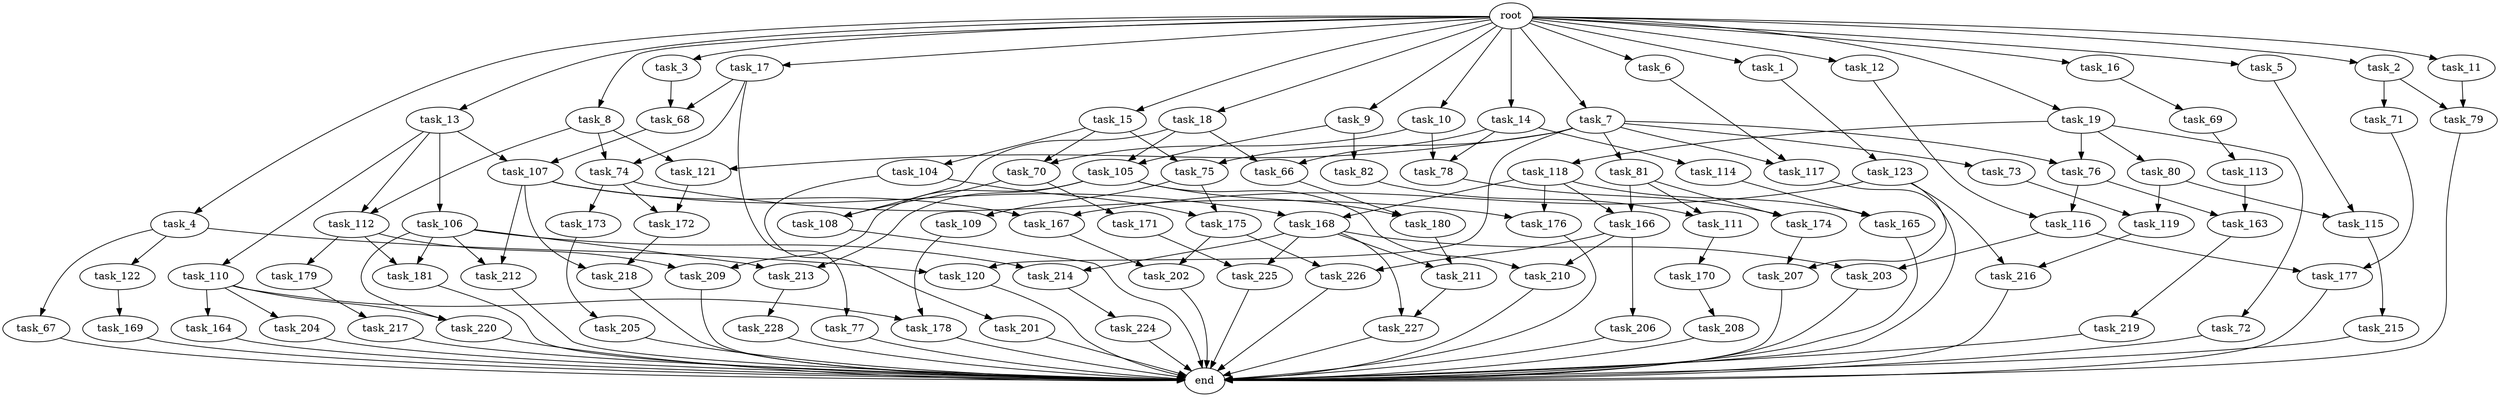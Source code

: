 digraph G {
  task_67 [size="13743895347.200001"];
  task_12 [size="102.400000"];
  task_201 [size="54975581388.800003"];
  task_5 [size="102.400000"];
  task_227 [size="62706522521.600006"];
  task_217 [size="69578470195.199997"];
  task_82 [size="69578470195.199997"];
  task_164 [size="85899345920.000000"];
  task_226 [size="97066260889.600006"];
  task_17 [size="102.400000"];
  task_2 [size="102.400000"];
  task_121 [size="17179869184.000000"];
  task_216 [size="83322365542.400009"];
  task_208 [size="7730941132.800000"];
  task_168 [size="155477816115.200012"];
  task_166 [size="116823110451.200012"];
  task_175 [size="97066260889.600006"];
  task_207 [size="83322365542.400009"];
  task_79 [size="45526653337.600006"];
  task_77 [size="54975581388.800003"];
  task_163 [size="77309411328.000000"];
  task_11 [size="102.400000"];
  task_113 [size="7730941132.800000"];
  task_69 [size="69578470195.199997"];
  task_167 [size="139156940390.399994"];
  task_15 [size="102.400000"];
  task_117 [size="17179869184.000000"];
  task_104 [size="21474836480.000000"];
  task_165 [size="127990025420.800003"];
  root [size="0.000000"];
  task_72 [size="13743895347.200001"];
  task_80 [size="13743895347.200001"];
  task_119 [size="63565515980.800003"];
  task_74 [size="58411555225.600006"];
  task_9 [size="102.400000"];
  task_114 [size="54975581388.800003"];
  task_8 [size="102.400000"];
  task_18 [size="102.400000"];
  task_177 [size="73014444032.000000"];
  task_109 [size="42090679500.800003"];
  task_180 [size="73014444032.000000"];
  task_122 [size="13743895347.200001"];
  task_81 [size="13743895347.200001"];
  task_105 [size="100502234726.400009"];
  task_215 [size="21474836480.000000"];
  task_106 [size="7730941132.800000"];
  task_66 [size="85899345920.000000"];
  task_206 [size="54975581388.800003"];
  task_78 [size="68719476736.000000"];
  task_225 [size="77309411328.000000"];
  task_214 [size="38654705664.000000"];
  task_179 [size="7730941132.800000"];
  task_116 [size="83322365542.400009"];
  task_213 [size="100502234726.400009"];
  task_1 [size="102.400000"];
  task_3 [size="102.400000"];
  task_212 [size="100502234726.400009"];
  task_7 [size="102.400000"];
  task_75 [size="35218731827.200005"];
  task_220 [size="116823110451.200012"];
  end [size="0.000000"];
  task_111 [size="100502234726.400009"];
  task_123 [size="3435973836.800000"];
  task_16 [size="102.400000"];
  task_68 [size="109951162777.600006"];
  task_19 [size="102.400000"];
  task_178 [size="116823110451.200012"];
  task_174 [size="116823110451.200012"];
  task_6 [size="102.400000"];
  task_170 [size="21474836480.000000"];
  task_112 [size="11166914969.600000"];
  task_115 [size="84181359001.600006"];
  task_176 [size="155477816115.200012"];
  task_4 [size="102.400000"];
  task_202 [size="55834574848.000000"];
  task_118 [size="13743895347.200001"];
  task_120 [size="27487790694.400002"];
  task_224 [size="54975581388.800003"];
  task_204 [size="85899345920.000000"];
  task_210 [size="124554051584.000000"];
  task_73 [size="13743895347.200001"];
  task_211 [size="77309411328.000000"];
  task_203 [size="38654705664.000000"];
  task_173 [size="69578470195.199997"];
  task_209 [size="77309411328.000000"];
  task_228 [size="3435973836.800000"];
  task_76 [size="27487790694.400002"];
  task_171 [size="7730941132.800000"];
  task_70 [size="35218731827.200005"];
  task_13 [size="102.400000"];
  task_218 [size="111669149696.000000"];
  task_219 [size="21474836480.000000"];
  task_71 [size="42090679500.800003"];
  task_181 [size="38654705664.000000"];
  task_10 [size="102.400000"];
  task_14 [size="102.400000"];
  task_169 [size="13743895347.200001"];
  task_110 [size="7730941132.800000"];
  task_205 [size="54975581388.800003"];
  task_108 [size="38654705664.000000"];
  task_107 [size="93630287052.800003"];
  task_172 [size="91053306675.200012"];

  task_67 -> end [size="1.000000"];
  task_12 -> task_116 [size="134217728.000000"];
  task_201 -> end [size="1.000000"];
  task_5 -> task_115 [size="411041792.000000"];
  task_227 -> end [size="1.000000"];
  task_217 -> end [size="1.000000"];
  task_82 -> task_111 [size="679477248.000000"];
  task_164 -> end [size="1.000000"];
  task_226 -> end [size="1.000000"];
  task_17 -> task_77 [size="536870912.000000"];
  task_17 -> task_68 [size="536870912.000000"];
  task_17 -> task_74 [size="536870912.000000"];
  task_2 -> task_79 [size="411041792.000000"];
  task_2 -> task_71 [size="411041792.000000"];
  task_121 -> task_172 [size="209715200.000000"];
  task_216 -> end [size="1.000000"];
  task_208 -> end [size="1.000000"];
  task_168 -> task_211 [size="75497472.000000"];
  task_168 -> task_225 [size="75497472.000000"];
  task_168 -> task_214 [size="75497472.000000"];
  task_168 -> task_203 [size="75497472.000000"];
  task_168 -> task_227 [size="75497472.000000"];
  task_166 -> task_206 [size="536870912.000000"];
  task_166 -> task_210 [size="536870912.000000"];
  task_166 -> task_226 [size="536870912.000000"];
  task_175 -> task_202 [size="411041792.000000"];
  task_175 -> task_226 [size="411041792.000000"];
  task_207 -> end [size="1.000000"];
  task_79 -> end [size="1.000000"];
  task_77 -> end [size="1.000000"];
  task_163 -> task_219 [size="209715200.000000"];
  task_11 -> task_79 [size="33554432.000000"];
  task_113 -> task_163 [size="75497472.000000"];
  task_69 -> task_113 [size="75497472.000000"];
  task_167 -> task_202 [size="134217728.000000"];
  task_15 -> task_104 [size="209715200.000000"];
  task_15 -> task_75 [size="209715200.000000"];
  task_15 -> task_70 [size="209715200.000000"];
  task_117 -> end [size="1.000000"];
  task_104 -> task_175 [size="536870912.000000"];
  task_104 -> task_201 [size="536870912.000000"];
  task_165 -> end [size="1.000000"];
  root -> task_7 [size="1.000000"];
  root -> task_8 [size="1.000000"];
  root -> task_12 [size="1.000000"];
  root -> task_18 [size="1.000000"];
  root -> task_1 [size="1.000000"];
  root -> task_3 [size="1.000000"];
  root -> task_16 [size="1.000000"];
  root -> task_19 [size="1.000000"];
  root -> task_5 [size="1.000000"];
  root -> task_10 [size="1.000000"];
  root -> task_6 [size="1.000000"];
  root -> task_17 [size="1.000000"];
  root -> task_9 [size="1.000000"];
  root -> task_11 [size="1.000000"];
  root -> task_4 [size="1.000000"];
  root -> task_13 [size="1.000000"];
  root -> task_2 [size="1.000000"];
  root -> task_14 [size="1.000000"];
  root -> task_15 [size="1.000000"];
  task_72 -> end [size="1.000000"];
  task_80 -> task_119 [size="411041792.000000"];
  task_80 -> task_115 [size="411041792.000000"];
  task_119 -> task_216 [size="134217728.000000"];
  task_74 -> task_172 [size="679477248.000000"];
  task_74 -> task_173 [size="679477248.000000"];
  task_74 -> task_176 [size="679477248.000000"];
  task_9 -> task_82 [size="679477248.000000"];
  task_9 -> task_105 [size="679477248.000000"];
  task_114 -> task_165 [size="411041792.000000"];
  task_8 -> task_112 [size="33554432.000000"];
  task_8 -> task_121 [size="33554432.000000"];
  task_8 -> task_74 [size="33554432.000000"];
  task_18 -> task_108 [size="301989888.000000"];
  task_18 -> task_66 [size="301989888.000000"];
  task_18 -> task_105 [size="301989888.000000"];
  task_177 -> end [size="1.000000"];
  task_109 -> task_178 [size="301989888.000000"];
  task_180 -> task_211 [size="679477248.000000"];
  task_122 -> task_169 [size="134217728.000000"];
  task_81 -> task_166 [size="301989888.000000"];
  task_81 -> task_174 [size="301989888.000000"];
  task_81 -> task_111 [size="301989888.000000"];
  task_105 -> task_180 [size="679477248.000000"];
  task_105 -> task_209 [size="679477248.000000"];
  task_105 -> task_210 [size="679477248.000000"];
  task_105 -> task_213 [size="679477248.000000"];
  task_215 -> end [size="1.000000"];
  task_106 -> task_220 [size="301989888.000000"];
  task_106 -> task_214 [size="301989888.000000"];
  task_106 -> task_213 [size="301989888.000000"];
  task_106 -> task_212 [size="301989888.000000"];
  task_106 -> task_181 [size="301989888.000000"];
  task_66 -> task_180 [size="33554432.000000"];
  task_206 -> end [size="1.000000"];
  task_78 -> task_174 [size="838860800.000000"];
  task_225 -> end [size="1.000000"];
  task_214 -> task_224 [size="536870912.000000"];
  task_179 -> task_217 [size="679477248.000000"];
  task_116 -> task_177 [size="301989888.000000"];
  task_116 -> task_203 [size="301989888.000000"];
  task_213 -> task_228 [size="33554432.000000"];
  task_1 -> task_123 [size="33554432.000000"];
  task_3 -> task_68 [size="536870912.000000"];
  task_212 -> end [size="1.000000"];
  task_7 -> task_75 [size="134217728.000000"];
  task_7 -> task_73 [size="134217728.000000"];
  task_7 -> task_117 [size="134217728.000000"];
  task_7 -> task_121 [size="134217728.000000"];
  task_7 -> task_81 [size="134217728.000000"];
  task_7 -> task_120 [size="134217728.000000"];
  task_7 -> task_76 [size="134217728.000000"];
  task_75 -> task_109 [size="411041792.000000"];
  task_75 -> task_175 [size="411041792.000000"];
  task_220 -> end [size="1.000000"];
  task_111 -> task_170 [size="209715200.000000"];
  task_123 -> task_207 [size="679477248.000000"];
  task_123 -> task_216 [size="679477248.000000"];
  task_123 -> task_167 [size="679477248.000000"];
  task_16 -> task_69 [size="679477248.000000"];
  task_68 -> task_107 [size="838860800.000000"];
  task_19 -> task_118 [size="134217728.000000"];
  task_19 -> task_76 [size="134217728.000000"];
  task_19 -> task_72 [size="134217728.000000"];
  task_19 -> task_80 [size="134217728.000000"];
  task_178 -> end [size="1.000000"];
  task_174 -> task_207 [size="134217728.000000"];
  task_6 -> task_117 [size="33554432.000000"];
  task_170 -> task_208 [size="75497472.000000"];
  task_112 -> task_181 [size="75497472.000000"];
  task_112 -> task_179 [size="75497472.000000"];
  task_112 -> task_209 [size="75497472.000000"];
  task_115 -> task_215 [size="209715200.000000"];
  task_176 -> end [size="1.000000"];
  task_4 -> task_67 [size="134217728.000000"];
  task_4 -> task_120 [size="134217728.000000"];
  task_4 -> task_122 [size="134217728.000000"];
  task_202 -> end [size="1.000000"];
  task_118 -> task_166 [size="838860800.000000"];
  task_118 -> task_168 [size="838860800.000000"];
  task_118 -> task_176 [size="838860800.000000"];
  task_118 -> task_165 [size="838860800.000000"];
  task_120 -> end [size="1.000000"];
  task_224 -> end [size="1.000000"];
  task_204 -> end [size="1.000000"];
  task_210 -> end [size="1.000000"];
  task_73 -> task_119 [size="209715200.000000"];
  task_211 -> task_227 [size="536870912.000000"];
  task_203 -> end [size="1.000000"];
  task_173 -> task_205 [size="536870912.000000"];
  task_209 -> end [size="1.000000"];
  task_228 -> end [size="1.000000"];
  task_76 -> task_116 [size="679477248.000000"];
  task_76 -> task_163 [size="679477248.000000"];
  task_171 -> task_225 [size="679477248.000000"];
  task_70 -> task_108 [size="75497472.000000"];
  task_70 -> task_171 [size="75497472.000000"];
  task_13 -> task_110 [size="75497472.000000"];
  task_13 -> task_112 [size="75497472.000000"];
  task_13 -> task_106 [size="75497472.000000"];
  task_13 -> task_107 [size="75497472.000000"];
  task_218 -> end [size="1.000000"];
  task_219 -> end [size="1.000000"];
  task_71 -> task_177 [size="411041792.000000"];
  task_181 -> end [size="1.000000"];
  task_10 -> task_70 [size="134217728.000000"];
  task_10 -> task_78 [size="134217728.000000"];
  task_14 -> task_66 [size="536870912.000000"];
  task_14 -> task_114 [size="536870912.000000"];
  task_14 -> task_78 [size="536870912.000000"];
  task_169 -> end [size="1.000000"];
  task_110 -> task_220 [size="838860800.000000"];
  task_110 -> task_204 [size="838860800.000000"];
  task_110 -> task_164 [size="838860800.000000"];
  task_110 -> task_178 [size="838860800.000000"];
  task_205 -> end [size="1.000000"];
  task_108 -> end [size="1.000000"];
  task_107 -> task_168 [size="679477248.000000"];
  task_107 -> task_167 [size="679477248.000000"];
  task_107 -> task_212 [size="679477248.000000"];
  task_107 -> task_218 [size="679477248.000000"];
  task_172 -> task_218 [size="411041792.000000"];
}
